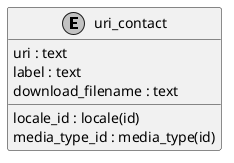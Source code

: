 @startuml uml
skinparam monochrome true

entity uri_contact {
  uri : text
  label : text
  download_filename : text
  locale_id : locale(id)
  media_type_id : media_type(id)
}

@enduml
